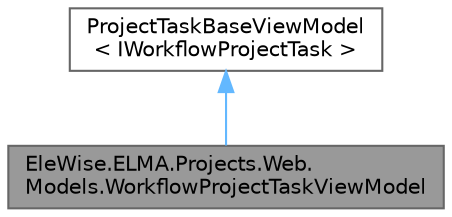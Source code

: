 digraph "EleWise.ELMA.Projects.Web.Models.WorkflowProjectTaskViewModel"
{
 // LATEX_PDF_SIZE
  bgcolor="transparent";
  edge [fontname=Helvetica,fontsize=10,labelfontname=Helvetica,labelfontsize=10];
  node [fontname=Helvetica,fontsize=10,shape=box,height=0.2,width=0.4];
  Node1 [id="Node000001",label="EleWise.ELMA.Projects.Web.\lModels.WorkflowProjectTaskViewModel",height=0.2,width=0.4,color="gray40", fillcolor="grey60", style="filled", fontcolor="black",tooltip="Модель отображения задачи проекта запуска БП"];
  Node2 -> Node1 [id="edge1_Node000001_Node000002",dir="back",color="steelblue1",style="solid",tooltip=" "];
  Node2 [id="Node000002",label="ProjectTaskBaseViewModel\l\< IWorkflowProjectTask \>",height=0.2,width=0.4,color="gray40", fillcolor="white", style="filled",URL="$class_ele_wise_1_1_e_l_m_a_1_1_projects_1_1_web_1_1_models_1_1_project_task_base_view_model.html",tooltip=" "];
}
